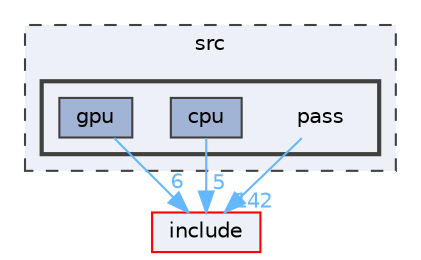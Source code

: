 digraph "src/pass"
{
 // LATEX_PDF_SIZE
  bgcolor="transparent";
  edge [fontname=Helvetica,fontsize=10,labelfontname=Helvetica,labelfontsize=10];
  node [fontname=Helvetica,fontsize=10,shape=box,height=0.2,width=0.4];
  compound=true
  subgraph clusterdir_68267d1309a1af8e8297ef4c3efbcdba {
    graph [ bgcolor="#edf0f7", pencolor="grey25", label="src", fontname=Helvetica,fontsize=10 style="filled,dashed", URL="dir_68267d1309a1af8e8297ef4c3efbcdba.html",tooltip=""]
  subgraph clusterdir_dc2ef78247b46daa8dd3bad222b57cf7 {
    graph [ bgcolor="#edf0f7", pencolor="grey25", label="", fontname=Helvetica,fontsize=10 style="filled,bold", URL="dir_dc2ef78247b46daa8dd3bad222b57cf7.html",tooltip=""]
    dir_dc2ef78247b46daa8dd3bad222b57cf7 [shape=plaintext, label="pass"];
  dir_86278d1967920bb1ab755db575b17ecd [label="cpu", fillcolor="#a2b4d6", color="grey25", style="filled", URL="dir_86278d1967920bb1ab755db575b17ecd.html",tooltip=""];
  dir_c63248d7503d1ef565f2698c9b5ca3e8 [label="gpu", fillcolor="#a2b4d6", color="grey25", style="filled", URL="dir_c63248d7503d1ef565f2698c9b5ca3e8.html",tooltip=""];
  }
  }
  dir_d44c64559bbebec7f509842c48db8b23 [label="include", fillcolor="#edf0f7", color="red", style="filled", URL="dir_d44c64559bbebec7f509842c48db8b23.html",tooltip=""];
  dir_dc2ef78247b46daa8dd3bad222b57cf7->dir_d44c64559bbebec7f509842c48db8b23 [headlabel="142", labeldistance=1.5 headhref="dir_000021_000017.html" color="steelblue1" fontcolor="steelblue1"];
  dir_86278d1967920bb1ab755db575b17ecd->dir_d44c64559bbebec7f509842c48db8b23 [headlabel="5", labeldistance=1.5 headhref="dir_000007_000017.html" color="steelblue1" fontcolor="steelblue1"];
  dir_c63248d7503d1ef565f2698c9b5ca3e8->dir_d44c64559bbebec7f509842c48db8b23 [headlabel="6", labeldistance=1.5 headhref="dir_000016_000017.html" color="steelblue1" fontcolor="steelblue1"];
}
